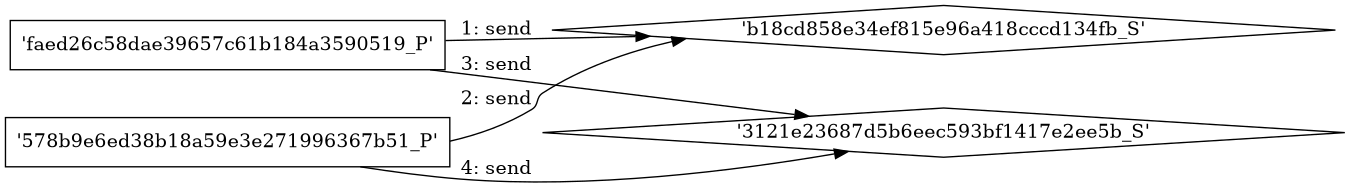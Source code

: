 digraph "D:\Learning\Paper\apt\基于CTI的攻击预警\Dataset\攻击图\ASGfromALLCTI\Catfishing Are you falling for it.dot" {
rankdir="LR"
size="9"
fixedsize="false"
splines="true"
nodesep=0.3
ranksep=0
fontsize=10
overlap="scalexy"
engine= "neato"
	"'b18cd858e34ef815e96a418cccd134fb_S'" [node_type=Socket shape=diamond]
	"'faed26c58dae39657c61b184a3590519_P'" [node_type=Process shape=box]
	"'faed26c58dae39657c61b184a3590519_P'" -> "'b18cd858e34ef815e96a418cccd134fb_S'" [label="1: send"]
	"'b18cd858e34ef815e96a418cccd134fb_S'" [node_type=Socket shape=diamond]
	"'578b9e6ed38b18a59e3e271996367b51_P'" [node_type=Process shape=box]
	"'578b9e6ed38b18a59e3e271996367b51_P'" -> "'b18cd858e34ef815e96a418cccd134fb_S'" [label="2: send"]
	"'3121e23687d5b6eec593bf1417e2ee5b_S'" [node_type=Socket shape=diamond]
	"'faed26c58dae39657c61b184a3590519_P'" [node_type=Process shape=box]
	"'faed26c58dae39657c61b184a3590519_P'" -> "'3121e23687d5b6eec593bf1417e2ee5b_S'" [label="3: send"]
	"'3121e23687d5b6eec593bf1417e2ee5b_S'" [node_type=Socket shape=diamond]
	"'578b9e6ed38b18a59e3e271996367b51_P'" [node_type=Process shape=box]
	"'578b9e6ed38b18a59e3e271996367b51_P'" -> "'3121e23687d5b6eec593bf1417e2ee5b_S'" [label="4: send"]
}
